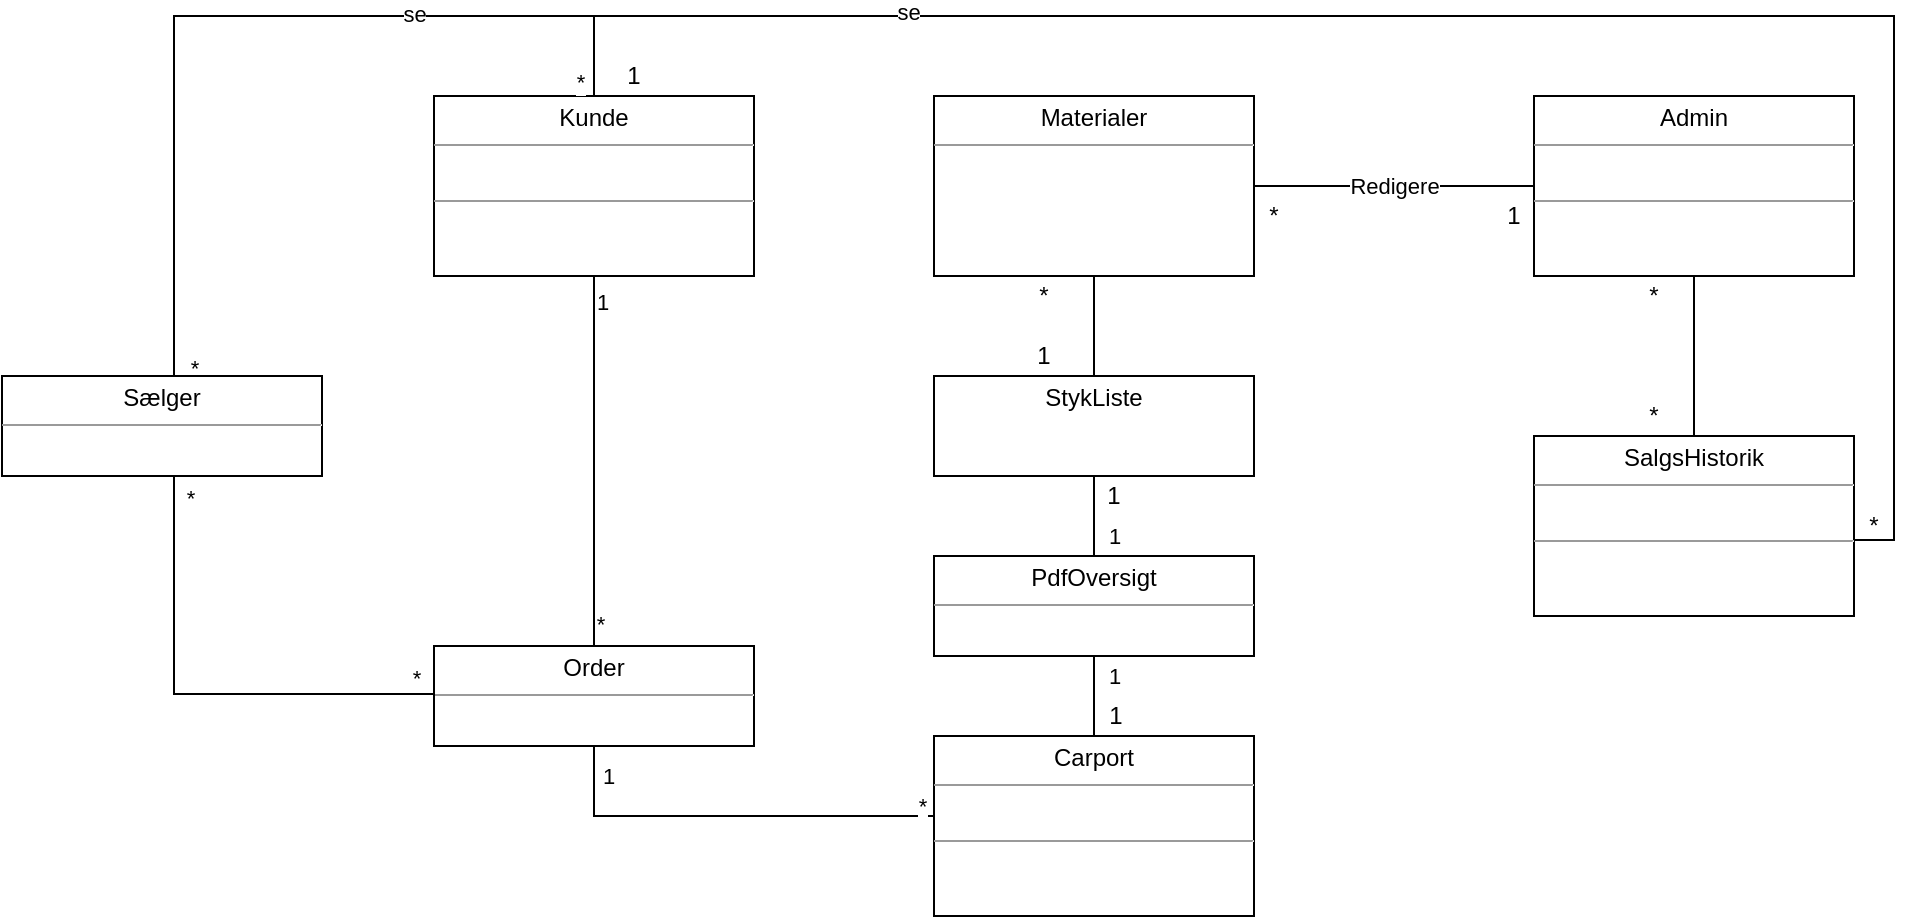 <mxfile version="14.6.9" type="device"><diagram id="hrWEmeafVQ_SxqqEzlvW" name="Page-1"><mxGraphModel dx="677" dy="363" grid="1" gridSize="10" guides="1" tooltips="1" connect="1" arrows="1" fold="1" page="1" pageScale="1" pageWidth="827" pageHeight="1169" math="0" shadow="0"><root><mxCell id="0"/><mxCell id="1" parent="0"/><mxCell id="3xoyBNxS1WJ1G4ihI5OR-9" value="&lt;p style=&quot;margin: 0px ; margin-top: 4px ; text-align: center&quot;&gt;Carport&lt;/p&gt;&lt;hr size=&quot;1&quot;&gt;&lt;p style=&quot;margin: 0px ; margin-left: 4px&quot;&gt;&lt;br&gt;&lt;/p&gt;&lt;hr size=&quot;1&quot;&gt;&lt;p style=&quot;margin: 0px ; margin-left: 4px&quot;&gt;&lt;br&gt;&lt;/p&gt;" style="verticalAlign=top;align=left;overflow=fill;fontSize=12;fontFamily=Helvetica;html=1;" parent="1" vertex="1"><mxGeometry x="720" y="580" width="160" height="90" as="geometry"/></mxCell><mxCell id="3xoyBNxS1WJ1G4ihI5OR-118" style="edgeStyle=orthogonalEdgeStyle;rounded=0;orthogonalLoop=1;jettySize=auto;html=1;exitX=0.5;exitY=1;exitDx=0;exitDy=0;endArrow=none;endFill=0;" parent="1" source="3xoyBNxS1WJ1G4ihI5OR-32" target="3xoyBNxS1WJ1G4ihI5OR-50" edge="1"><mxGeometry relative="1" as="geometry"/></mxCell><mxCell id="3xoyBNxS1WJ1G4ihI5OR-32" value="&lt;p style=&quot;margin: 0px ; margin-top: 4px ; text-align: center&quot;&gt;Materialer&lt;/p&gt;&lt;hr size=&quot;1&quot;&gt;&lt;p style=&quot;margin: 0px ; margin-left: 4px&quot;&gt;&lt;br&gt;&lt;/p&gt;" style="verticalAlign=top;align=left;overflow=fill;fontSize=12;fontFamily=Helvetica;html=1;" parent="1" vertex="1"><mxGeometry x="720" y="260" width="160" height="90" as="geometry"/></mxCell><mxCell id="3xoyBNxS1WJ1G4ihI5OR-94" style="edgeStyle=orthogonalEdgeStyle;rounded=0;orthogonalLoop=1;jettySize=auto;html=1;exitX=0.5;exitY=1;exitDx=0;exitDy=0;entryX=0;entryY=0.5;entryDx=0;entryDy=0;endArrow=none;endFill=0;" parent="1" source="3xoyBNxS1WJ1G4ihI5OR-33" target="3xoyBNxS1WJ1G4ihI5OR-9" edge="1"><mxGeometry relative="1" as="geometry"><Array as="points"><mxPoint x="550" y="620"/><mxPoint x="720" y="620"/></Array></mxGeometry></mxCell><mxCell id="3xoyBNxS1WJ1G4ihI5OR-104" value="1" style="edgeLabel;html=1;align=center;verticalAlign=middle;resizable=0;points=[];" parent="3xoyBNxS1WJ1G4ihI5OR-94" vertex="1" connectable="0"><mxGeometry x="-0.573" y="-3" relative="1" as="geometry"><mxPoint x="-3" y="-23" as="offset"/></mxGeometry></mxCell><mxCell id="3xoyBNxS1WJ1G4ihI5OR-105" value="*" style="edgeLabel;html=1;align=center;verticalAlign=middle;resizable=0;points=[];" parent="3xoyBNxS1WJ1G4ihI5OR-94" vertex="1" connectable="0"><mxGeometry x="0.773" relative="1" as="geometry"><mxPoint x="13" y="-5" as="offset"/></mxGeometry></mxCell><mxCell id="3xoyBNxS1WJ1G4ihI5OR-33" value="&lt;p style=&quot;margin: 0px ; margin-top: 4px ; text-align: center&quot;&gt;Order&lt;/p&gt;&lt;hr size=&quot;1&quot;&gt;&lt;p style=&quot;margin: 0px ; margin-left: 4px&quot;&gt;&lt;br&gt;&lt;/p&gt;" style="verticalAlign=top;align=left;overflow=fill;fontSize=12;fontFamily=Helvetica;html=1;" parent="1" vertex="1"><mxGeometry x="470" y="535" width="160" height="50" as="geometry"/></mxCell><mxCell id="3xoyBNxS1WJ1G4ihI5OR-61" style="edgeStyle=orthogonalEdgeStyle;rounded=0;orthogonalLoop=1;jettySize=auto;html=1;exitX=0.5;exitY=1;exitDx=0;exitDy=0;entryX=0.5;entryY=0;entryDx=0;entryDy=0;endArrow=none;endFill=0;" parent="1" source="3xoyBNxS1WJ1G4ihI5OR-48" target="3xoyBNxS1WJ1G4ihI5OR-33" edge="1"><mxGeometry relative="1" as="geometry"/></mxCell><mxCell id="3xoyBNxS1WJ1G4ihI5OR-106" value="1" style="edgeLabel;html=1;align=center;verticalAlign=middle;resizable=0;points=[];" parent="3xoyBNxS1WJ1G4ihI5OR-61" vertex="1" connectable="0"><mxGeometry x="-0.864" y="2" relative="1" as="geometry"><mxPoint x="2" as="offset"/></mxGeometry></mxCell><mxCell id="3xoyBNxS1WJ1G4ihI5OR-107" value="*" style="edgeLabel;html=1;align=center;verticalAlign=middle;resizable=0;points=[];" parent="3xoyBNxS1WJ1G4ihI5OR-61" vertex="1" connectable="0"><mxGeometry x="0.874" y="1" relative="1" as="geometry"><mxPoint x="2" as="offset"/></mxGeometry></mxCell><mxCell id="3xoyBNxS1WJ1G4ihI5OR-63" style="edgeStyle=orthogonalEdgeStyle;rounded=0;orthogonalLoop=1;jettySize=auto;html=1;entryX=0.994;entryY=0.578;entryDx=0;entryDy=0;entryPerimeter=0;endArrow=none;endFill=0;" parent="1" source="3xoyBNxS1WJ1G4ihI5OR-48" target="3xoyBNxS1WJ1G4ihI5OR-53" edge="1"><mxGeometry relative="1" as="geometry"><Array as="points"><mxPoint x="550" y="220"/><mxPoint x="1200" y="220"/><mxPoint x="1200" y="482"/></Array></mxGeometry></mxCell><mxCell id="3xoyBNxS1WJ1G4ihI5OR-97" value="se" style="edgeLabel;html=1;align=center;verticalAlign=middle;resizable=0;points=[];" parent="3xoyBNxS1WJ1G4ihI5OR-63" vertex="1" connectable="0"><mxGeometry x="-0.596" y="2" relative="1" as="geometry"><mxPoint as="offset"/></mxGeometry></mxCell><mxCell id="3xoyBNxS1WJ1G4ihI5OR-48" value="&lt;p style=&quot;margin: 0px ; margin-top: 4px ; text-align: center&quot;&gt;Kunde&lt;/p&gt;&lt;hr size=&quot;1&quot;&gt;&lt;p style=&quot;margin: 0px ; margin-left: 4px&quot;&gt;&lt;br&gt;&lt;/p&gt;&lt;hr size=&quot;1&quot;&gt;&lt;p style=&quot;margin: 0px ; margin-left: 4px&quot;&gt;&lt;br&gt;&lt;/p&gt;" style="verticalAlign=top;align=left;overflow=fill;fontSize=12;fontFamily=Helvetica;html=1;" parent="1" vertex="1"><mxGeometry x="470" y="260" width="160" height="90" as="geometry"/></mxCell><mxCell id="3xoyBNxS1WJ1G4ihI5OR-66" style="edgeStyle=orthogonalEdgeStyle;rounded=0;orthogonalLoop=1;jettySize=auto;html=1;entryX=0.5;entryY=0;entryDx=0;entryDy=0;endArrow=none;endFill=0;" parent="1" source="3xoyBNxS1WJ1G4ihI5OR-49" target="3xoyBNxS1WJ1G4ihI5OR-48" edge="1"><mxGeometry relative="1" as="geometry"><Array as="points"><mxPoint x="340" y="220"/><mxPoint x="550" y="220"/></Array></mxGeometry></mxCell><mxCell id="3xoyBNxS1WJ1G4ihI5OR-96" value="se" style="edgeLabel;html=1;align=center;verticalAlign=middle;resizable=0;points=[];" parent="3xoyBNxS1WJ1G4ihI5OR-66" vertex="1" connectable="0"><mxGeometry x="0.394" y="1" relative="1" as="geometry"><mxPoint as="offset"/></mxGeometry></mxCell><mxCell id="3xoyBNxS1WJ1G4ihI5OR-102" value="*" style="edgeLabel;html=1;align=center;verticalAlign=middle;resizable=0;points=[];" parent="3xoyBNxS1WJ1G4ihI5OR-66" vertex="1" connectable="0"><mxGeometry x="-0.93" y="-1" relative="1" as="geometry"><mxPoint x="9" y="11" as="offset"/></mxGeometry></mxCell><mxCell id="3xoyBNxS1WJ1G4ihI5OR-103" value="*" style="edgeLabel;html=1;align=center;verticalAlign=middle;resizable=0;points=[];" parent="3xoyBNxS1WJ1G4ihI5OR-66" vertex="1" connectable="0"><mxGeometry x="0.66" relative="1" as="geometry"><mxPoint x="26" y="33" as="offset"/></mxGeometry></mxCell><mxCell id="3xoyBNxS1WJ1G4ihI5OR-95" style="edgeStyle=orthogonalEdgeStyle;rounded=0;orthogonalLoop=1;jettySize=auto;html=1;entryX=0;entryY=0.654;entryDx=0;entryDy=0;entryPerimeter=0;endArrow=none;endFill=0;" parent="1" source="3xoyBNxS1WJ1G4ihI5OR-49" target="3xoyBNxS1WJ1G4ihI5OR-33" edge="1"><mxGeometry relative="1" as="geometry"><Array as="points"><mxPoint x="340" y="559"/></Array></mxGeometry></mxCell><mxCell id="3xoyBNxS1WJ1G4ihI5OR-108" value="*" style="edgeLabel;html=1;align=center;verticalAlign=middle;resizable=0;points=[];" parent="3xoyBNxS1WJ1G4ihI5OR-95" vertex="1" connectable="0"><mxGeometry x="-0.883" relative="1" as="geometry"><mxPoint x="8" y="-4" as="offset"/></mxGeometry></mxCell><mxCell id="3xoyBNxS1WJ1G4ihI5OR-109" value="*" style="edgeLabel;html=1;align=center;verticalAlign=middle;resizable=0;points=[];" parent="3xoyBNxS1WJ1G4ihI5OR-95" vertex="1" connectable="0"><mxGeometry x="0.841" y="1" relative="1" as="geometry"><mxPoint x="2" y="-7" as="offset"/></mxGeometry></mxCell><mxCell id="3xoyBNxS1WJ1G4ihI5OR-49" value="&lt;p style=&quot;margin: 0px ; margin-top: 4px ; text-align: center&quot;&gt;Sælger&lt;/p&gt;&lt;hr size=&quot;1&quot;&gt;&lt;p style=&quot;margin: 0px ; margin-left: 4px&quot;&gt;&lt;br&gt;&lt;/p&gt;" style="verticalAlign=top;align=left;overflow=fill;fontSize=12;fontFamily=Helvetica;html=1;" parent="1" vertex="1"><mxGeometry x="254" y="400" width="160" height="50" as="geometry"/></mxCell><mxCell id="3xoyBNxS1WJ1G4ihI5OR-115" style="edgeStyle=orthogonalEdgeStyle;rounded=0;orthogonalLoop=1;jettySize=auto;html=1;exitX=0.5;exitY=1;exitDx=0;exitDy=0;entryX=0.5;entryY=0;entryDx=0;entryDy=0;endArrow=none;endFill=0;" parent="1" source="3xoyBNxS1WJ1G4ihI5OR-50" target="3xoyBNxS1WJ1G4ihI5OR-51" edge="1"><mxGeometry relative="1" as="geometry"/></mxCell><mxCell id="3xoyBNxS1WJ1G4ihI5OR-50" value="&lt;p style=&quot;margin: 0px ; margin-top: 4px ; text-align: center&quot;&gt;StykListe&lt;/p&gt;" style="verticalAlign=top;align=left;overflow=fill;fontSize=12;fontFamily=Helvetica;html=1;" parent="1" vertex="1"><mxGeometry x="720" y="400" width="160" height="50" as="geometry"/></mxCell><mxCell id="3xoyBNxS1WJ1G4ihI5OR-89" value="1" style="edgeStyle=orthogonalEdgeStyle;rounded=0;orthogonalLoop=1;jettySize=auto;html=1;exitX=0.5;exitY=0;exitDx=0;exitDy=0;entryX=0.5;entryY=1;entryDx=0;entryDy=0;strokeColor=none;" parent="1" edge="1"><mxGeometry relative="1" as="geometry"><mxPoint x="809" y="499.0" as="sourcePoint"/><mxPoint x="809" y="459.0" as="targetPoint"/></mxGeometry></mxCell><mxCell id="3xoyBNxS1WJ1G4ihI5OR-93" value="1" style="edgeStyle=orthogonalEdgeStyle;rounded=0;orthogonalLoop=1;jettySize=auto;html=1;exitX=0.5;exitY=1;exitDx=0;exitDy=0;entryX=0.5;entryY=0;entryDx=0;entryDy=0;endArrow=none;endFill=0;" parent="1" source="3xoyBNxS1WJ1G4ihI5OR-51" target="3xoyBNxS1WJ1G4ihI5OR-9" edge="1"><mxGeometry x="-0.5" y="10" relative="1" as="geometry"><mxPoint as="offset"/></mxGeometry></mxCell><mxCell id="3xoyBNxS1WJ1G4ihI5OR-51" value="&lt;p style=&quot;margin: 0px ; margin-top: 4px ; text-align: center&quot;&gt;PdfOversigt&lt;/p&gt;&lt;hr size=&quot;1&quot;&gt;&lt;p style=&quot;margin: 0px ; margin-left: 4px&quot;&gt;&lt;br&gt;&lt;/p&gt;&lt;hr size=&quot;1&quot;&gt;&lt;p style=&quot;margin: 0px ; margin-left: 4px&quot;&gt;&lt;br&gt;&lt;/p&gt;" style="verticalAlign=top;align=left;overflow=fill;fontSize=12;fontFamily=Helvetica;html=1;" parent="1" vertex="1"><mxGeometry x="720" y="490" width="160" height="50" as="geometry"/></mxCell><mxCell id="3xoyBNxS1WJ1G4ihI5OR-53" value="&lt;p style=&quot;margin: 0px ; margin-top: 4px ; text-align: center&quot;&gt;SalgsHistorik&lt;/p&gt;&lt;hr size=&quot;1&quot;&gt;&lt;p style=&quot;margin: 0px ; margin-left: 4px&quot;&gt;&lt;br&gt;&lt;/p&gt;&lt;hr size=&quot;1&quot;&gt;&lt;p style=&quot;margin: 0px ; margin-left: 4px&quot;&gt;&lt;br&gt;&lt;/p&gt;" style="verticalAlign=top;align=left;overflow=fill;fontSize=12;fontFamily=Helvetica;html=1;" parent="1" vertex="1"><mxGeometry x="1020" y="430" width="160" height="90" as="geometry"/></mxCell><mxCell id="3xoyBNxS1WJ1G4ihI5OR-58" value="Redigere" style="edgeStyle=orthogonalEdgeStyle;rounded=0;orthogonalLoop=1;jettySize=auto;html=1;endArrow=none;endFill=0;" parent="1" source="3xoyBNxS1WJ1G4ihI5OR-57" target="3xoyBNxS1WJ1G4ihI5OR-32" edge="1"><mxGeometry relative="1" as="geometry"><Array as="points"><mxPoint x="930" y="305"/><mxPoint x="930" y="305"/></Array></mxGeometry></mxCell><mxCell id="3xoyBNxS1WJ1G4ihI5OR-62" style="edgeStyle=orthogonalEdgeStyle;rounded=0;orthogonalLoop=1;jettySize=auto;html=1;entryX=0.5;entryY=0;entryDx=0;entryDy=0;endArrow=none;endFill=0;" parent="1" source="3xoyBNxS1WJ1G4ihI5OR-57" target="3xoyBNxS1WJ1G4ihI5OR-53" edge="1"><mxGeometry relative="1" as="geometry"/></mxCell><mxCell id="3xoyBNxS1WJ1G4ihI5OR-57" value="&lt;p style=&quot;margin: 0px ; margin-top: 4px ; text-align: center&quot;&gt;Admin&lt;/p&gt;&lt;hr size=&quot;1&quot;&gt;&lt;p style=&quot;margin: 0px ; margin-left: 4px&quot;&gt;&lt;br&gt;&lt;/p&gt;&lt;hr size=&quot;1&quot;&gt;&lt;p style=&quot;margin: 0px ; margin-left: 4px&quot;&gt;&lt;br&gt;&lt;/p&gt;" style="verticalAlign=top;align=left;overflow=fill;fontSize=12;fontFamily=Helvetica;html=1;" parent="1" vertex="1"><mxGeometry x="1020" y="260" width="160" height="90" as="geometry"/></mxCell><mxCell id="3xoyBNxS1WJ1G4ihI5OR-111" value="1" style="text;html=1;strokeColor=none;fillColor=none;align=center;verticalAlign=middle;whiteSpace=wrap;rounded=0;" parent="1" vertex="1"><mxGeometry x="791" y="560" width="40" height="20" as="geometry"/></mxCell><mxCell id="3xoyBNxS1WJ1G4ihI5OR-116" value="1" style="text;html=1;strokeColor=none;fillColor=none;align=center;verticalAlign=middle;whiteSpace=wrap;rounded=0;" parent="1" vertex="1"><mxGeometry x="795" y="460" width="30" as="geometry"/></mxCell><mxCell id="3xoyBNxS1WJ1G4ihI5OR-119" value="*" style="text;html=1;strokeColor=none;fillColor=none;align=center;verticalAlign=middle;whiteSpace=wrap;rounded=0;" parent="1" vertex="1"><mxGeometry x="755" y="350" width="40" height="20" as="geometry"/></mxCell><mxCell id="3xoyBNxS1WJ1G4ihI5OR-120" value="1" style="text;html=1;strokeColor=none;fillColor=none;align=center;verticalAlign=middle;whiteSpace=wrap;rounded=0;" parent="1" vertex="1"><mxGeometry x="755" y="380" width="40" height="20" as="geometry"/></mxCell><mxCell id="3xoyBNxS1WJ1G4ihI5OR-121" value="1" style="text;html=1;strokeColor=none;fillColor=none;align=center;verticalAlign=middle;whiteSpace=wrap;rounded=0;" parent="1" vertex="1"><mxGeometry x="990" y="310" width="40" height="20" as="geometry"/></mxCell><mxCell id="3xoyBNxS1WJ1G4ihI5OR-122" value="*" style="text;html=1;strokeColor=none;fillColor=none;align=center;verticalAlign=middle;whiteSpace=wrap;rounded=0;" parent="1" vertex="1"><mxGeometry x="870" y="310" width="40" height="20" as="geometry"/></mxCell><mxCell id="3xoyBNxS1WJ1G4ihI5OR-123" value="*" style="text;html=1;strokeColor=none;fillColor=none;align=center;verticalAlign=middle;whiteSpace=wrap;rounded=0;" parent="1" vertex="1"><mxGeometry x="1060" y="350" width="40" height="20" as="geometry"/></mxCell><mxCell id="3xoyBNxS1WJ1G4ihI5OR-124" value="*" style="text;html=1;strokeColor=none;fillColor=none;align=center;verticalAlign=middle;whiteSpace=wrap;rounded=0;" parent="1" vertex="1"><mxGeometry x="1170" y="465" width="40" height="20" as="geometry"/></mxCell><mxCell id="3xoyBNxS1WJ1G4ihI5OR-128" value="*" style="text;html=1;strokeColor=none;fillColor=none;align=center;verticalAlign=middle;whiteSpace=wrap;rounded=0;" parent="1" vertex="1"><mxGeometry x="1060" y="410" width="40" height="20" as="geometry"/></mxCell><mxCell id="kjSuqxHk9BuSvIiMrr-z-1" value="1" style="text;html=1;strokeColor=none;fillColor=none;align=center;verticalAlign=middle;whiteSpace=wrap;rounded=0;" vertex="1" parent="1"><mxGeometry x="550" y="240" width="40" height="20" as="geometry"/></mxCell></root></mxGraphModel></diagram></mxfile>